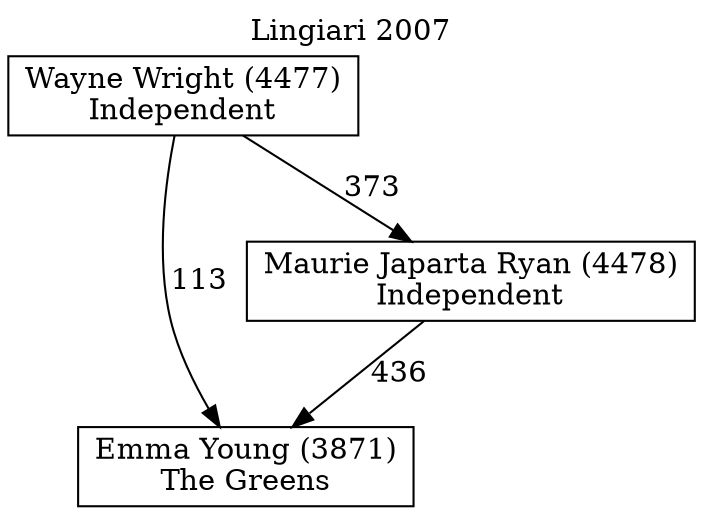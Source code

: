 // House preference flow
digraph "Emma Young (3871)_Lingiari_2007" {
	graph [label="Lingiari 2007" labelloc=t mclimit=10]
	node [shape=box]
	"Emma Young (3871)" [label="Emma Young (3871)
The Greens"]
	"Maurie Japarta Ryan (4478)" [label="Maurie Japarta Ryan (4478)
Independent"]
	"Wayne Wright (4477)" [label="Wayne Wright (4477)
Independent"]
	"Maurie Japarta Ryan (4478)" -> "Emma Young (3871)" [label=436]
	"Wayne Wright (4477)" -> "Emma Young (3871)" [label=113]
	"Wayne Wright (4477)" -> "Maurie Japarta Ryan (4478)" [label=373]
}

